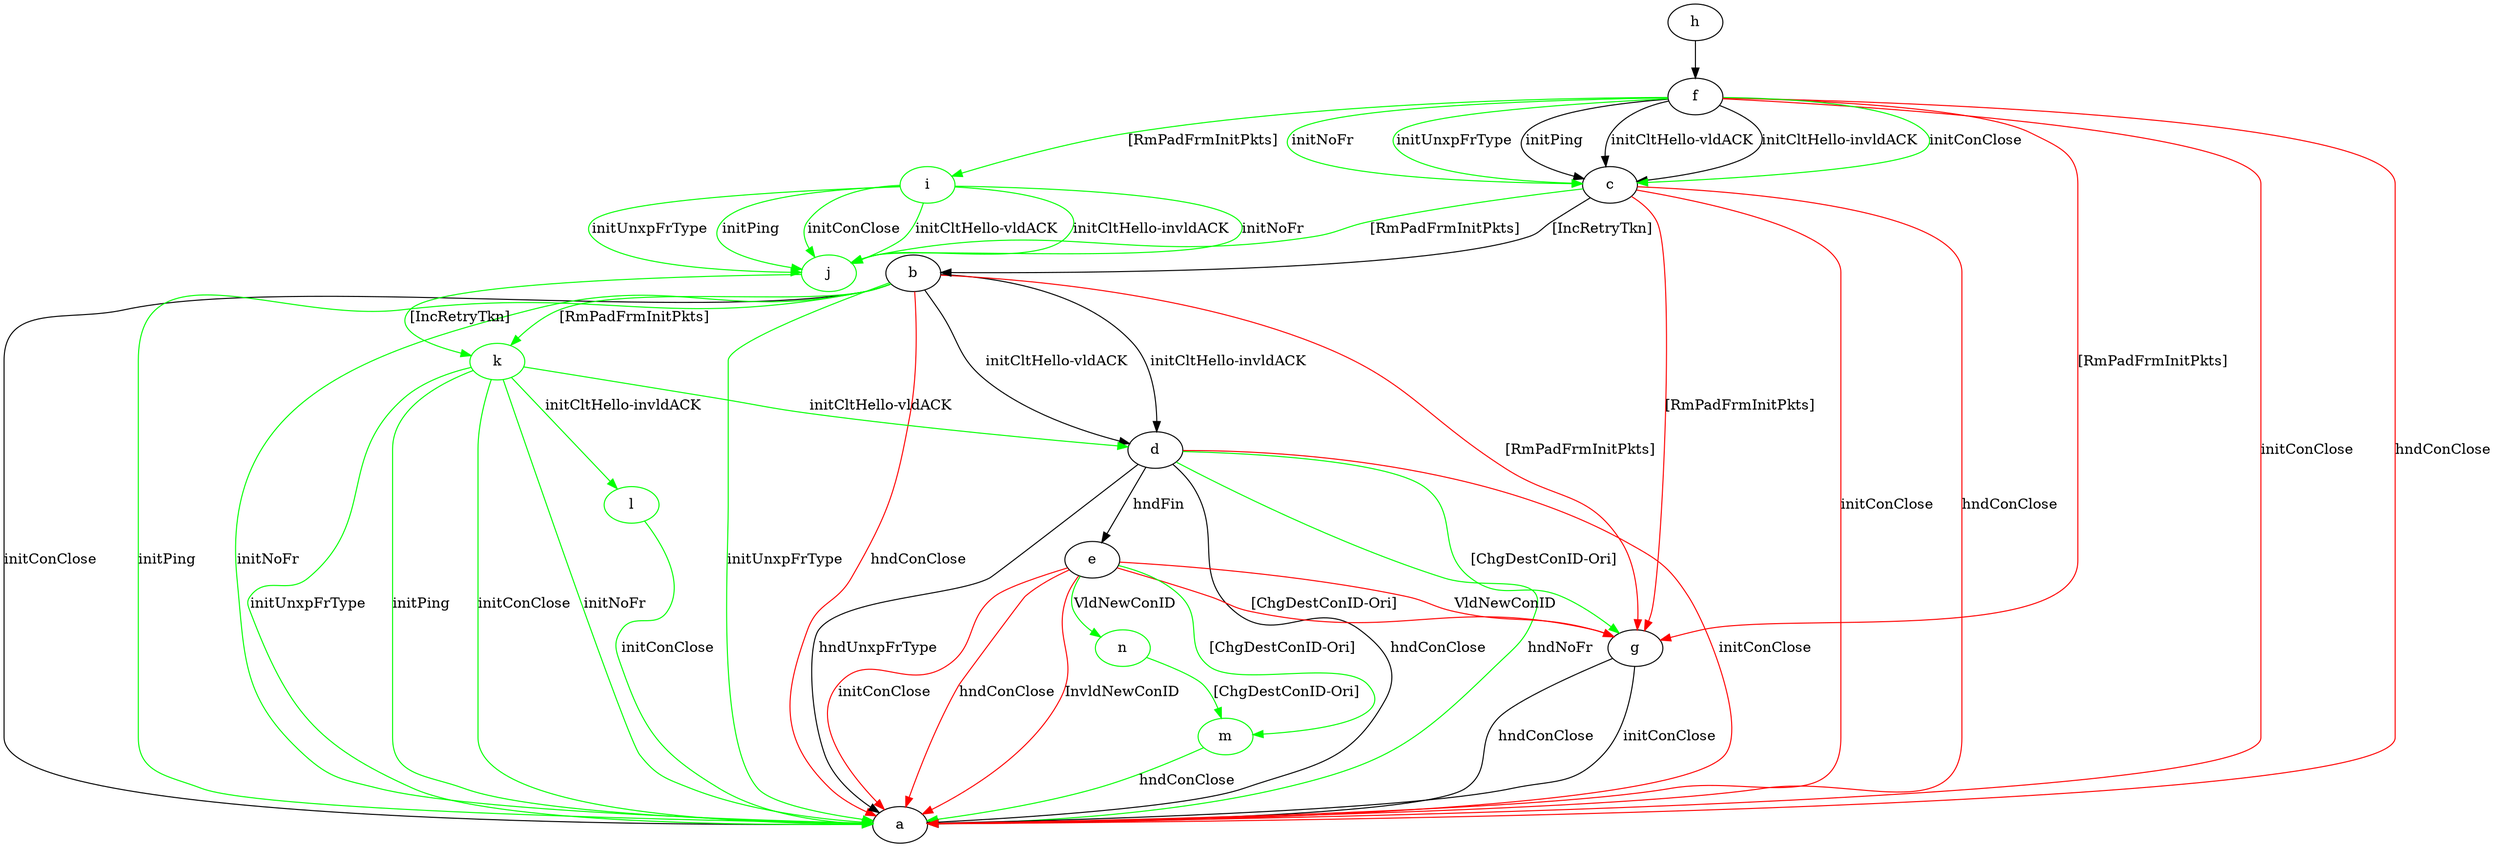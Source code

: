 digraph "" {
	b -> a	[key=0,
		label="initConClose "];
	b -> a	[key=1,
		color=green,
		label="initPing "];
	b -> a	[key=2,
		color=green,
		label="initNoFr "];
	b -> a	[key=3,
		color=green,
		label="initUnxpFrType "];
	b -> a	[key=4,
		color=red,
		label="hndConClose "];
	b -> d	[key=0,
		label="initCltHello-vldACK "];
	b -> d	[key=1,
		label="initCltHello-invldACK "];
	b -> g	[key=0,
		color=red,
		label="[RmPadFrmInitPkts] "];
	k	[color=green];
	b -> k	[key=0,
		color=green,
		label="[RmPadFrmInitPkts] "];
	c -> a	[key=0,
		color=red,
		label="initConClose "];
	c -> a	[key=1,
		color=red,
		label="hndConClose "];
	c -> b	[key=0,
		label="[IncRetryTkn] "];
	c -> g	[key=0,
		color=red,
		label="[RmPadFrmInitPkts] "];
	j	[color=green];
	c -> j	[key=0,
		color=green,
		label="[RmPadFrmInitPkts] "];
	d -> a	[key=0,
		label="hndUnxpFrType "];
	d -> a	[key=1,
		label="hndConClose "];
	d -> a	[key=2,
		color=green,
		label="hndNoFr "];
	d -> a	[key=3,
		color=red,
		label="initConClose "];
	d -> e	[key=0,
		label="hndFin "];
	d -> g	[key=0,
		color=green,
		label="[ChgDestConID-Ori] "];
	e -> a	[key=0,
		color=red,
		label="initConClose "];
	e -> a	[key=1,
		color=red,
		label="hndConClose "];
	e -> a	[key=2,
		color=red,
		label="InvldNewConID "];
	e -> g	[key=0,
		color=red,
		label="VldNewConID "];
	e -> g	[key=1,
		color=red,
		label="[ChgDestConID-Ori] "];
	m	[color=green];
	e -> m	[key=0,
		color=green,
		label="[ChgDestConID-Ori] "];
	n	[color=green];
	e -> n	[key=0,
		color=green,
		label="VldNewConID "];
	f -> a	[key=0,
		color=red,
		label="initConClose "];
	f -> a	[key=1,
		color=red,
		label="hndConClose "];
	f -> c	[key=0,
		label="initPing "];
	f -> c	[key=1,
		label="initCltHello-vldACK "];
	f -> c	[key=2,
		label="initCltHello-invldACK "];
	f -> c	[key=3,
		color=green,
		label="initConClose "];
	f -> c	[key=4,
		color=green,
		label="initNoFr "];
	f -> c	[key=5,
		color=green,
		label="initUnxpFrType "];
	f -> g	[key=0,
		color=red,
		label="[RmPadFrmInitPkts] "];
	i	[color=green];
	f -> i	[key=0,
		color=green,
		label="[RmPadFrmInitPkts] "];
	g -> a	[key=0,
		label="initConClose "];
	g -> a	[key=1,
		label="hndConClose "];
	h -> f	[key=0];
	i -> j	[key=0,
		color=green,
		label="initPing "];
	i -> j	[key=1,
		color=green,
		label="initConClose "];
	i -> j	[key=2,
		color=green,
		label="initCltHello-vldACK "];
	i -> j	[key=3,
		color=green,
		label="initCltHello-invldACK "];
	i -> j	[key=4,
		color=green,
		label="initNoFr "];
	i -> j	[key=5,
		color=green,
		label="initUnxpFrType "];
	j -> k	[key=0,
		color=green,
		label="[IncRetryTkn] "];
	k -> a	[key=0,
		color=green,
		label="initPing "];
	k -> a	[key=1,
		color=green,
		label="initConClose "];
	k -> a	[key=2,
		color=green,
		label="initNoFr "];
	k -> a	[key=3,
		color=green,
		label="initUnxpFrType "];
	k -> d	[key=0,
		color=green,
		label="initCltHello-vldACK "];
	l	[color=green];
	k -> l	[key=0,
		color=green,
		label="initCltHello-invldACK "];
	l -> a	[key=0,
		color=green,
		label="initConClose "];
	m -> a	[key=0,
		color=green,
		label="hndConClose "];
	n -> m	[key=0,
		color=green,
		label="[ChgDestConID-Ori] "];
}
